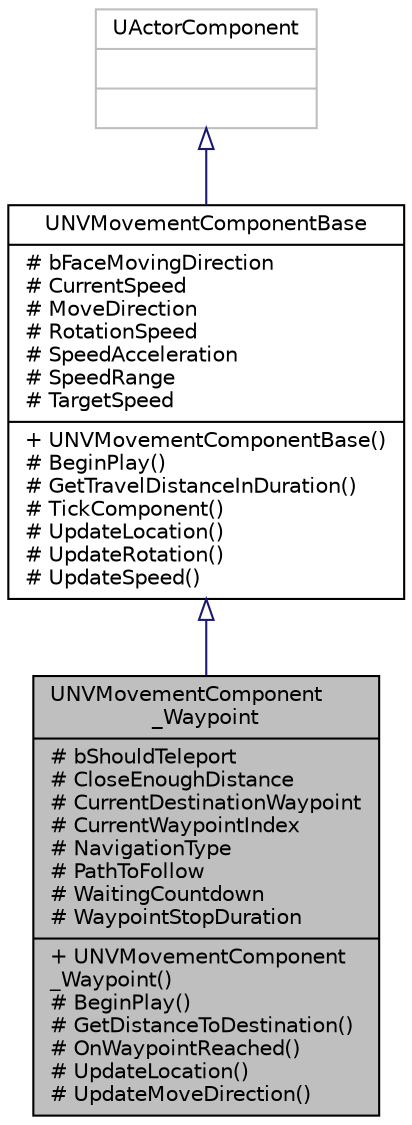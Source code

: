 digraph "UNVMovementComponent_Waypoint"
{
  edge [fontname="Helvetica",fontsize="10",labelfontname="Helvetica",labelfontsize="10"];
  node [fontname="Helvetica",fontsize="10",shape=record];
  Node1 [label="{UNVMovementComponent\l_Waypoint\n|# bShouldTeleport\l# CloseEnoughDistance\l# CurrentDestinationWaypoint\l# CurrentWaypointIndex\l# NavigationType\l# PathToFollow\l# WaitingCountdown\l# WaypointStopDuration\l|+ UNVMovementComponent\l_Waypoint()\l# BeginPlay()\l# GetDistanceToDestination()\l# OnWaypointReached()\l# UpdateLocation()\l# UpdateMoveDirection()\l}",height=0.2,width=0.4,color="black", fillcolor="grey75", style="filled", fontcolor="black"];
  Node2 -> Node1 [dir="back",color="midnightblue",fontsize="10",style="solid",arrowtail="onormal",fontname="Helvetica"];
  Node2 [label="{UNVMovementComponentBase\n|# bFaceMovingDirection\l# CurrentSpeed\l# MoveDirection\l# RotationSpeed\l# SpeedAcceleration\l# SpeedRange\l# TargetSpeed\l|+ UNVMovementComponentBase()\l# BeginPlay()\l# GetTravelDistanceInDuration()\l# TickComponent()\l# UpdateLocation()\l# UpdateRotation()\l# UpdateSpeed()\l}",height=0.2,width=0.4,color="black", fillcolor="white", style="filled",URL="$class_u_n_v_movement_component_base.html"];
  Node3 -> Node2 [dir="back",color="midnightblue",fontsize="10",style="solid",arrowtail="onormal",fontname="Helvetica"];
  Node3 [label="{UActorComponent\n||}",height=0.2,width=0.4,color="grey75", fillcolor="white", style="filled"];
}
